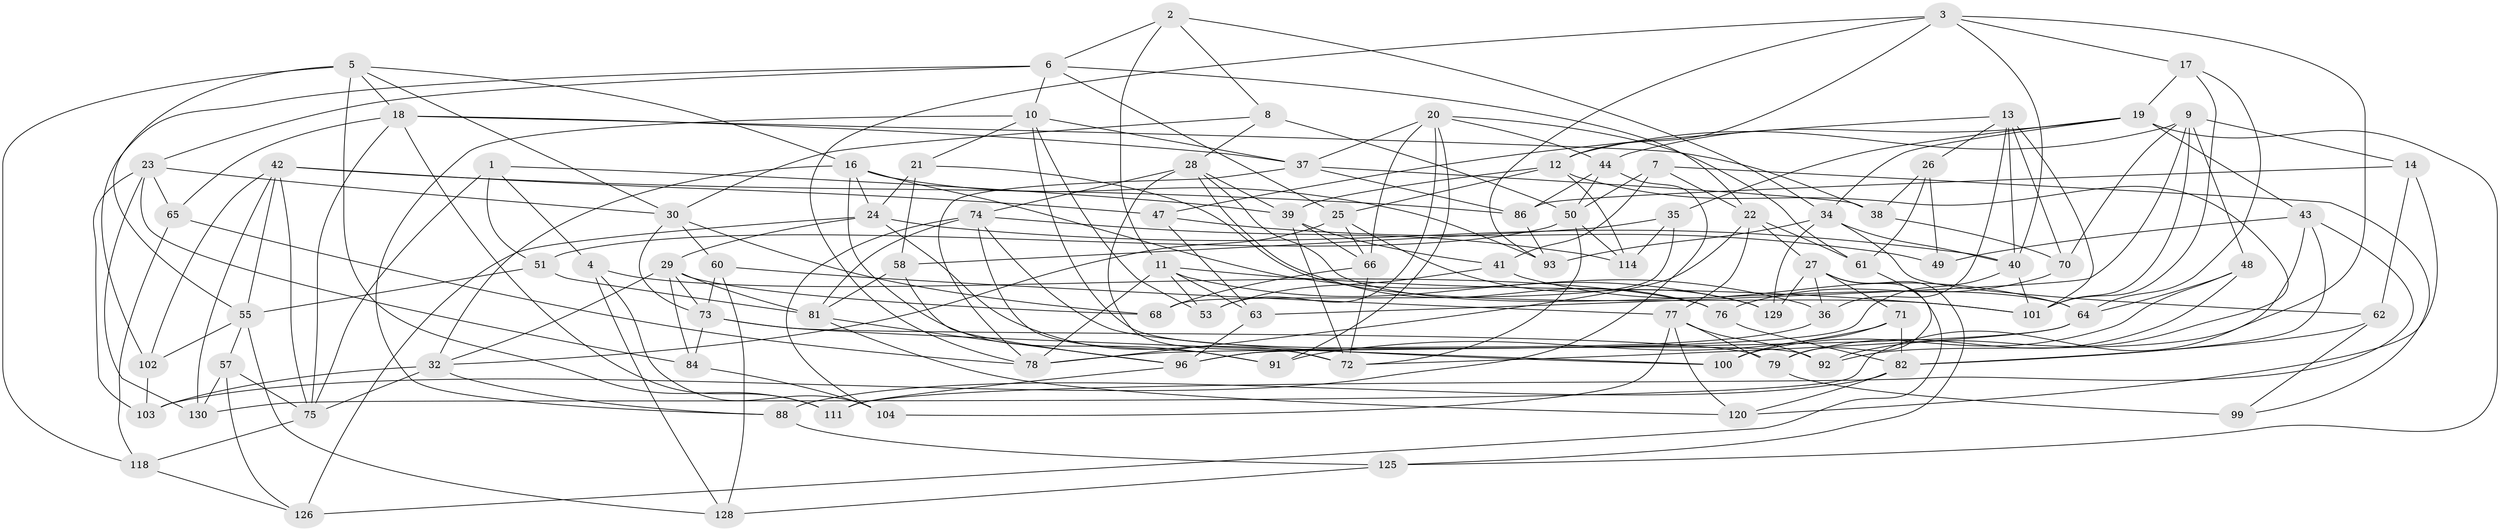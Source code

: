 // Generated by graph-tools (version 1.1) at 2025/52/02/27/25 19:52:32]
// undirected, 92 vertices, 224 edges
graph export_dot {
graph [start="1"]
  node [color=gray90,style=filled];
  1;
  2;
  3 [super="+90"];
  4;
  5 [super="+121"];
  6 [super="+15"];
  7;
  8;
  9 [super="+59"];
  10 [super="+110"];
  11 [super="+94"];
  12 [super="+131"];
  13 [super="+85"];
  14;
  16 [super="+52"];
  17;
  18 [super="+80"];
  19 [super="+45"];
  20 [super="+122"];
  21;
  22 [super="+107"];
  23 [super="+115"];
  24 [super="+83"];
  25 [super="+67"];
  26;
  27 [super="+124"];
  28 [super="+105"];
  29 [super="+69"];
  30 [super="+31"];
  32 [super="+33"];
  34 [super="+87"];
  35;
  36;
  37 [super="+46"];
  38;
  39 [super="+54"];
  40 [super="+56"];
  41;
  42 [super="+95"];
  43 [super="+89"];
  44 [super="+137"];
  47;
  48;
  49;
  50 [super="+117"];
  51;
  53;
  55 [super="+135"];
  57;
  58;
  60;
  61;
  62;
  63;
  64 [super="+109"];
  65;
  66 [super="+132"];
  68;
  70 [super="+98"];
  71;
  72 [super="+97"];
  73 [super="+127"];
  74 [super="+106"];
  75 [super="+113"];
  76 [super="+136"];
  77 [super="+119"];
  78 [super="+134"];
  79 [super="+123"];
  81 [super="+112"];
  82 [super="+116"];
  84;
  86 [super="+138"];
  88;
  91;
  92;
  93;
  96 [super="+108"];
  99;
  100;
  101 [super="+133"];
  102;
  103;
  104;
  111;
  114;
  118;
  120;
  125;
  126;
  128;
  129;
  130;
  1 -- 4;
  1 -- 39;
  1 -- 51;
  1 -- 75;
  2 -- 34;
  2 -- 8;
  2 -- 11;
  2 -- 6;
  3 -- 92;
  3 -- 93;
  3 -- 78;
  3 -- 17;
  3 -- 12;
  3 -- 40;
  4 -- 128;
  4 -- 76;
  4 -- 104;
  5 -- 111;
  5 -- 55;
  5 -- 18;
  5 -- 118;
  5 -- 30;
  5 -- 16;
  6 -- 22;
  6 -- 23;
  6 -- 102;
  6 -- 10;
  6 -- 25;
  7 -- 99;
  7 -- 41;
  7 -- 22;
  7 -- 50;
  8 -- 50;
  8 -- 30;
  8 -- 28;
  9 -- 14;
  9 -- 70;
  9 -- 48;
  9 -- 12;
  9 -- 63;
  9 -- 101;
  10 -- 88;
  10 -- 92;
  10 -- 37;
  10 -- 53;
  10 -- 21;
  11 -- 129;
  11 -- 63;
  11 -- 101;
  11 -- 53;
  11 -- 78;
  12 -- 114;
  12 -- 39;
  12 -- 92;
  12 -- 25;
  13 -- 26;
  13 -- 47;
  13 -- 36;
  13 -- 40;
  13 -- 70;
  13 -- 101;
  14 -- 62;
  14 -- 120;
  14 -- 86;
  16 -- 91;
  16 -- 24;
  16 -- 93;
  16 -- 36;
  16 -- 32;
  17 -- 19;
  17 -- 101;
  17 -- 64;
  18 -- 111;
  18 -- 65;
  18 -- 38;
  18 -- 37;
  18 -- 75;
  19 -- 35;
  19 -- 34;
  19 -- 44;
  19 -- 125;
  19 -- 43;
  20 -- 91;
  20 -- 37;
  20 -- 53;
  20 -- 66;
  20 -- 61;
  20 -- 44;
  21 -- 58;
  21 -- 24;
  21 -- 101;
  22 -- 61;
  22 -- 77;
  22 -- 78;
  22 -- 27;
  23 -- 103;
  23 -- 130;
  23 -- 30;
  23 -- 65;
  23 -- 84;
  24 -- 72;
  24 -- 40;
  24 -- 29;
  24 -- 126;
  25 -- 129;
  25 -- 32;
  25 -- 66 [weight=2];
  26 -- 49;
  26 -- 61;
  26 -- 38;
  27 -- 126;
  27 -- 129;
  27 -- 36;
  27 -- 125;
  27 -- 71;
  28 -- 72;
  28 -- 74;
  28 -- 76;
  28 -- 39;
  28 -- 64;
  29 -- 84;
  29 -- 68;
  29 -- 81;
  29 -- 32;
  29 -- 73;
  30 -- 68;
  30 -- 60;
  30 -- 73;
  32 -- 75;
  32 -- 88;
  32 -- 103;
  34 -- 129;
  34 -- 40;
  34 -- 93;
  34 -- 62;
  35 -- 114;
  35 -- 58;
  35 -- 68;
  36 -- 96;
  37 -- 86;
  37 -- 38;
  37 -- 78;
  38 -- 70;
  39 -- 72;
  39 -- 41;
  39 -- 66;
  40 -- 101;
  40 -- 96;
  41 -- 53;
  41 -- 64;
  42 -- 86;
  42 -- 47;
  42 -- 102;
  42 -- 75;
  42 -- 130;
  42 -- 55;
  43 -- 49 [weight=2];
  43 -- 130;
  43 -- 111;
  43 -- 82;
  44 -- 86 [weight=2];
  44 -- 50;
  44 -- 103;
  47 -- 63;
  47 -- 49;
  48 -- 100;
  48 -- 79;
  48 -- 64;
  50 -- 51;
  50 -- 114;
  50 -- 72;
  51 -- 81;
  51 -- 55;
  55 -- 128;
  55 -- 57;
  55 -- 102;
  57 -- 75;
  57 -- 130;
  57 -- 126;
  58 -- 96;
  58 -- 81;
  60 -- 128;
  60 -- 77;
  60 -- 73;
  61 -- 79;
  62 -- 99;
  62 -- 82;
  63 -- 96;
  64 -- 72;
  64 -- 78;
  65 -- 118;
  65 -- 78;
  66 -- 72;
  66 -- 68;
  70 -- 76 [weight=3];
  71 -- 91;
  71 -- 100;
  71 -- 82;
  73 -- 84;
  73 -- 100;
  73 -- 79;
  74 -- 114;
  74 -- 100;
  74 -- 81;
  74 -- 104;
  74 -- 91;
  75 -- 118;
  76 -- 82;
  77 -- 104;
  77 -- 79;
  77 -- 92;
  77 -- 120;
  79 -- 99 [weight=2];
  81 -- 120;
  81 -- 96;
  82 -- 120;
  82 -- 88;
  84 -- 104;
  86 -- 93;
  88 -- 125;
  96 -- 111;
  102 -- 103;
  118 -- 126;
  125 -- 128;
}
